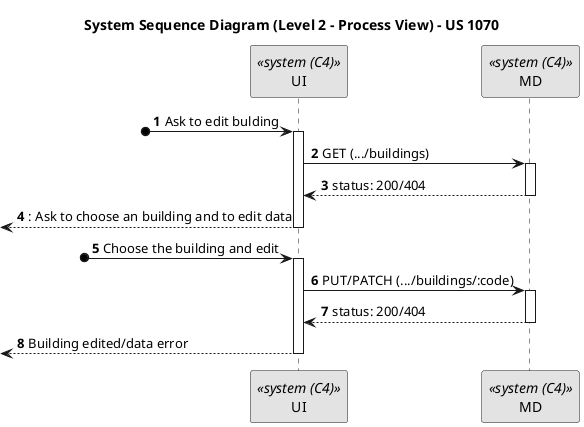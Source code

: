 @startuml
skinparam monochrome true
skinparam packageStyle rectangle
skinparam shadowing false

title System Sequence Diagram (Level 2 - Process View) - US 1070
autonumber

participant "UI" as UI <<system (C4)>>
participant "MD" as MD <<system (C4)>>

?o-> UI : Ask to edit bulding
activate UI

    UI -> MD : GET (.../buildings)
    activate MD
        UI <-- MD : status: 200/404
    deactivate MD

<-- UI : : Ask to choose an building and to edit data
deactivate UI

?o-> UI : Choose the building and edit
activate UI

    UI -> MD : PUT/PATCH (.../buildings/:code)
    activate MD
        UI <-- MD : status: 200/404
    deactivate MD

<-- UI : Building edited/data error
deactivate UI

@enduml
